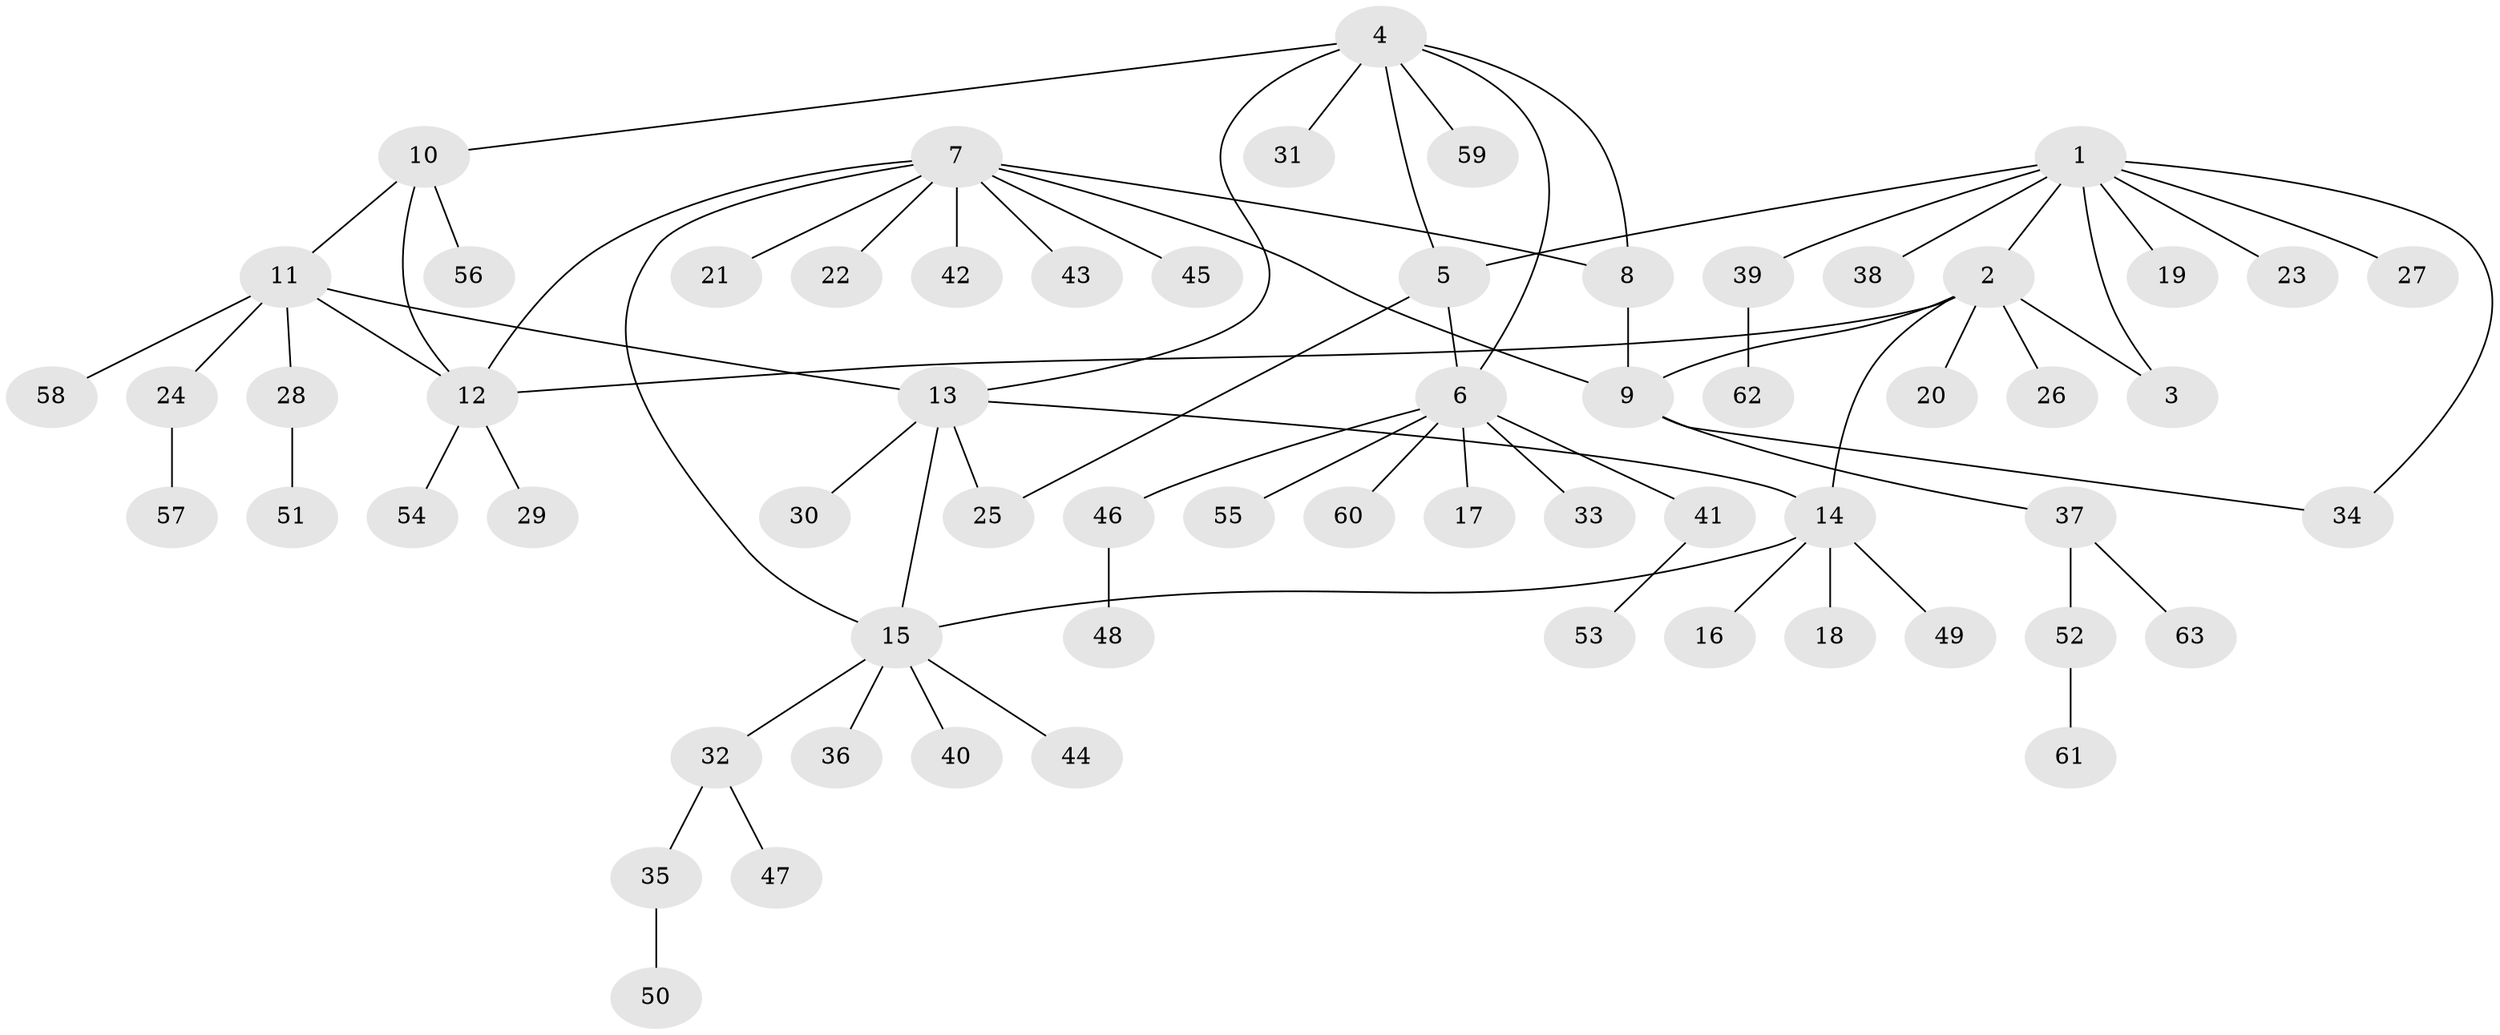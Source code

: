 // coarse degree distribution, {7: 0.06818181818181818, 2: 0.045454545454545456, 4: 0.045454545454545456, 8: 0.045454545454545456, 11: 0.022727272727272728, 3: 0.022727272727272728, 5: 0.022727272727272728, 6: 0.045454545454545456, 1: 0.6818181818181818}
// Generated by graph-tools (version 1.1) at 2025/19/03/04/25 18:19:27]
// undirected, 63 vertices, 75 edges
graph export_dot {
graph [start="1"]
  node [color=gray90,style=filled];
  1;
  2;
  3;
  4;
  5;
  6;
  7;
  8;
  9;
  10;
  11;
  12;
  13;
  14;
  15;
  16;
  17;
  18;
  19;
  20;
  21;
  22;
  23;
  24;
  25;
  26;
  27;
  28;
  29;
  30;
  31;
  32;
  33;
  34;
  35;
  36;
  37;
  38;
  39;
  40;
  41;
  42;
  43;
  44;
  45;
  46;
  47;
  48;
  49;
  50;
  51;
  52;
  53;
  54;
  55;
  56;
  57;
  58;
  59;
  60;
  61;
  62;
  63;
  1 -- 2;
  1 -- 3;
  1 -- 5;
  1 -- 19;
  1 -- 23;
  1 -- 27;
  1 -- 34;
  1 -- 38;
  1 -- 39;
  2 -- 3;
  2 -- 9;
  2 -- 12;
  2 -- 14;
  2 -- 20;
  2 -- 26;
  4 -- 5;
  4 -- 6;
  4 -- 8;
  4 -- 10;
  4 -- 13;
  4 -- 31;
  4 -- 59;
  5 -- 6;
  5 -- 25;
  6 -- 17;
  6 -- 33;
  6 -- 41;
  6 -- 46;
  6 -- 55;
  6 -- 60;
  7 -- 8;
  7 -- 9;
  7 -- 12;
  7 -- 15;
  7 -- 21;
  7 -- 22;
  7 -- 42;
  7 -- 43;
  7 -- 45;
  8 -- 9;
  9 -- 34;
  9 -- 37;
  10 -- 11;
  10 -- 12;
  10 -- 56;
  11 -- 12;
  11 -- 13;
  11 -- 24;
  11 -- 28;
  11 -- 58;
  12 -- 29;
  12 -- 54;
  13 -- 14;
  13 -- 15;
  13 -- 25;
  13 -- 30;
  14 -- 15;
  14 -- 16;
  14 -- 18;
  14 -- 49;
  15 -- 32;
  15 -- 36;
  15 -- 40;
  15 -- 44;
  24 -- 57;
  28 -- 51;
  32 -- 35;
  32 -- 47;
  35 -- 50;
  37 -- 52;
  37 -- 63;
  39 -- 62;
  41 -- 53;
  46 -- 48;
  52 -- 61;
}
